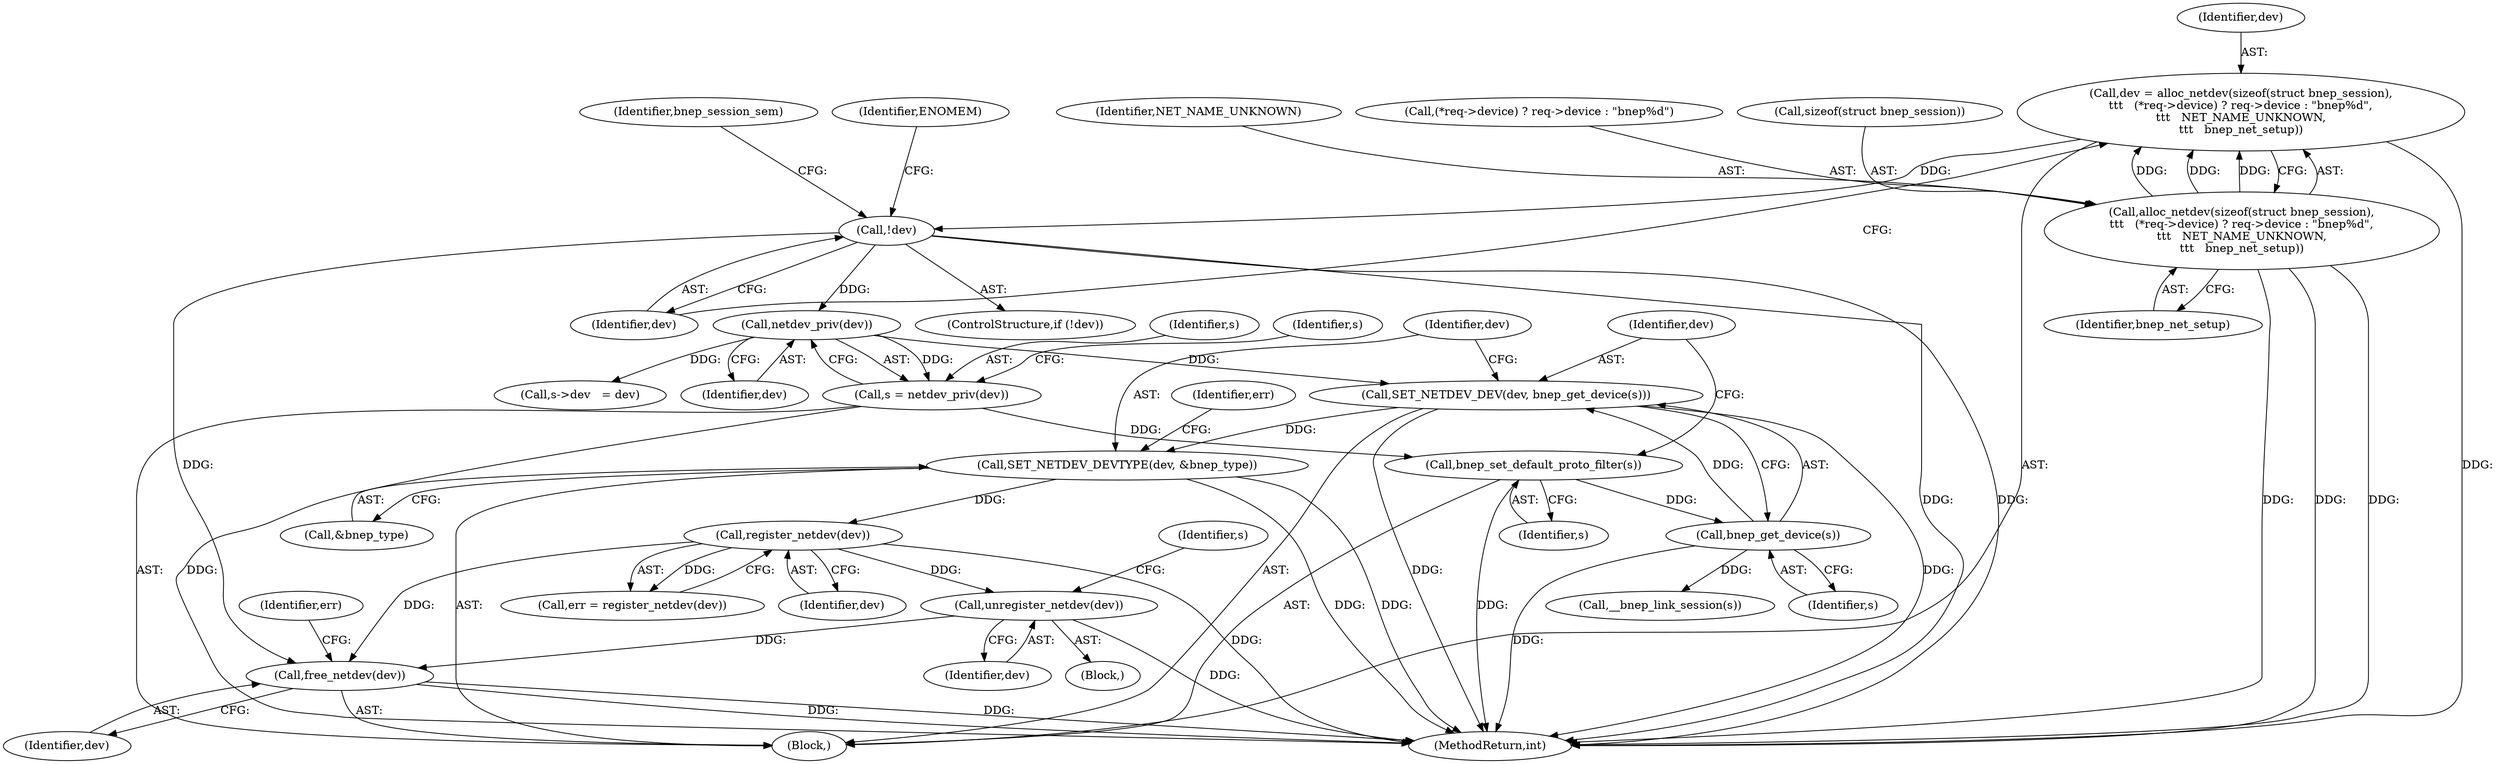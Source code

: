 digraph "0_linux_71bb99a02b32b4cc4265118e85f6035ca72923f0@API" {
"1000332" [label="(Call,free_netdev(dev))"];
"1000167" [label="(Call,!dev)"];
"1000150" [label="(Call,dev = alloc_netdev(sizeof(struct bnep_session),\n\t\t\t   (*req->device) ? req->device : \"bnep%d\",\n\t\t\t   NET_NAME_UNKNOWN,\n\t\t\t   bnep_net_setup))"];
"1000152" [label="(Call,alloc_netdev(sizeof(struct bnep_session),\n\t\t\t   (*req->device) ? req->device : \"bnep%d\",\n\t\t\t   NET_NAME_UNKNOWN,\n\t\t\t   bnep_net_setup))"];
"1000305" [label="(Call,unregister_netdev(dev))"];
"1000277" [label="(Call,register_netdev(dev))"];
"1000271" [label="(Call,SET_NETDEV_DEVTYPE(dev, &bnep_type))"];
"1000267" [label="(Call,SET_NETDEV_DEV(dev, bnep_get_device(s)))"];
"1000195" [label="(Call,netdev_priv(dev))"];
"1000269" [label="(Call,bnep_get_device(s))"];
"1000265" [label="(Call,bnep_set_default_proto_filter(s))"];
"1000193" [label="(Call,s = netdev_priv(dev))"];
"1000268" [label="(Identifier,dev)"];
"1000270" [label="(Identifier,s)"];
"1000302" [label="(Block,)"];
"1000333" [label="(Identifier,dev)"];
"1000277" [label="(Call,register_netdev(dev))"];
"1000332" [label="(Call,free_netdev(dev))"];
"1000165" [label="(Identifier,bnep_net_setup)"];
"1000193" [label="(Call,s = netdev_priv(dev))"];
"1000278" [label="(Identifier,dev)"];
"1000335" [label="(Identifier,err)"];
"1000265" [label="(Call,bnep_set_default_proto_filter(s))"];
"1000150" [label="(Call,dev = alloc_netdev(sizeof(struct bnep_session),\n\t\t\t   (*req->device) ? req->device : \"bnep%d\",\n\t\t\t   NET_NAME_UNKNOWN,\n\t\t\t   bnep_net_setup))"];
"1000282" [label="(Call,__bnep_link_session(s))"];
"1000155" [label="(Call,(*req->device) ? req->device : \"bnep%d\")"];
"1000164" [label="(Identifier,NET_NAME_UNKNOWN)"];
"1000168" [label="(Identifier,dev)"];
"1000305" [label="(Call,unregister_netdev(dev))"];
"1000306" [label="(Identifier,dev)"];
"1000271" [label="(Call,SET_NETDEV_DEVTYPE(dev, &bnep_type))"];
"1000269" [label="(Call,bnep_get_device(s))"];
"1000275" [label="(Call,err = register_netdev(dev))"];
"1000152" [label="(Call,alloc_netdev(sizeof(struct bnep_session),\n\t\t\t   (*req->device) ? req->device : \"bnep%d\",\n\t\t\t   NET_NAME_UNKNOWN,\n\t\t\t   bnep_net_setup))"];
"1000166" [label="(ControlStructure,if (!dev))"];
"1000273" [label="(Call,&bnep_type)"];
"1000194" [label="(Identifier,s)"];
"1000167" [label="(Call,!dev)"];
"1000108" [label="(Block,)"];
"1000195" [label="(Call,netdev_priv(dev))"];
"1000196" [label="(Identifier,dev)"];
"1000174" [label="(Identifier,bnep_session_sem)"];
"1000276" [label="(Identifier,err)"];
"1000225" [label="(Call,s->dev   = dev)"];
"1000308" [label="(Identifier,s)"];
"1000267" [label="(Call,SET_NETDEV_DEV(dev, bnep_get_device(s)))"];
"1000153" [label="(Call,sizeof(struct bnep_session))"];
"1000171" [label="(Identifier,ENOMEM)"];
"1000151" [label="(Identifier,dev)"];
"1000272" [label="(Identifier,dev)"];
"1000200" [label="(Identifier,s)"];
"1000336" [label="(MethodReturn,int)"];
"1000266" [label="(Identifier,s)"];
"1000332" -> "1000108"  [label="AST: "];
"1000332" -> "1000333"  [label="CFG: "];
"1000333" -> "1000332"  [label="AST: "];
"1000335" -> "1000332"  [label="CFG: "];
"1000332" -> "1000336"  [label="DDG: "];
"1000332" -> "1000336"  [label="DDG: "];
"1000167" -> "1000332"  [label="DDG: "];
"1000305" -> "1000332"  [label="DDG: "];
"1000277" -> "1000332"  [label="DDG: "];
"1000167" -> "1000166"  [label="AST: "];
"1000167" -> "1000168"  [label="CFG: "];
"1000168" -> "1000167"  [label="AST: "];
"1000171" -> "1000167"  [label="CFG: "];
"1000174" -> "1000167"  [label="CFG: "];
"1000167" -> "1000336"  [label="DDG: "];
"1000167" -> "1000336"  [label="DDG: "];
"1000150" -> "1000167"  [label="DDG: "];
"1000167" -> "1000195"  [label="DDG: "];
"1000150" -> "1000108"  [label="AST: "];
"1000150" -> "1000152"  [label="CFG: "];
"1000151" -> "1000150"  [label="AST: "];
"1000152" -> "1000150"  [label="AST: "];
"1000168" -> "1000150"  [label="CFG: "];
"1000150" -> "1000336"  [label="DDG: "];
"1000152" -> "1000150"  [label="DDG: "];
"1000152" -> "1000150"  [label="DDG: "];
"1000152" -> "1000150"  [label="DDG: "];
"1000152" -> "1000165"  [label="CFG: "];
"1000153" -> "1000152"  [label="AST: "];
"1000155" -> "1000152"  [label="AST: "];
"1000164" -> "1000152"  [label="AST: "];
"1000165" -> "1000152"  [label="AST: "];
"1000152" -> "1000336"  [label="DDG: "];
"1000152" -> "1000336"  [label="DDG: "];
"1000152" -> "1000336"  [label="DDG: "];
"1000305" -> "1000302"  [label="AST: "];
"1000305" -> "1000306"  [label="CFG: "];
"1000306" -> "1000305"  [label="AST: "];
"1000308" -> "1000305"  [label="CFG: "];
"1000305" -> "1000336"  [label="DDG: "];
"1000277" -> "1000305"  [label="DDG: "];
"1000277" -> "1000275"  [label="AST: "];
"1000277" -> "1000278"  [label="CFG: "];
"1000278" -> "1000277"  [label="AST: "];
"1000275" -> "1000277"  [label="CFG: "];
"1000277" -> "1000336"  [label="DDG: "];
"1000277" -> "1000275"  [label="DDG: "];
"1000271" -> "1000277"  [label="DDG: "];
"1000271" -> "1000108"  [label="AST: "];
"1000271" -> "1000273"  [label="CFG: "];
"1000272" -> "1000271"  [label="AST: "];
"1000273" -> "1000271"  [label="AST: "];
"1000276" -> "1000271"  [label="CFG: "];
"1000271" -> "1000336"  [label="DDG: "];
"1000271" -> "1000336"  [label="DDG: "];
"1000267" -> "1000271"  [label="DDG: "];
"1000267" -> "1000108"  [label="AST: "];
"1000267" -> "1000269"  [label="CFG: "];
"1000268" -> "1000267"  [label="AST: "];
"1000269" -> "1000267"  [label="AST: "];
"1000272" -> "1000267"  [label="CFG: "];
"1000267" -> "1000336"  [label="DDG: "];
"1000267" -> "1000336"  [label="DDG: "];
"1000195" -> "1000267"  [label="DDG: "];
"1000269" -> "1000267"  [label="DDG: "];
"1000195" -> "1000193"  [label="AST: "];
"1000195" -> "1000196"  [label="CFG: "];
"1000196" -> "1000195"  [label="AST: "];
"1000193" -> "1000195"  [label="CFG: "];
"1000195" -> "1000193"  [label="DDG: "];
"1000195" -> "1000225"  [label="DDG: "];
"1000269" -> "1000270"  [label="CFG: "];
"1000270" -> "1000269"  [label="AST: "];
"1000269" -> "1000336"  [label="DDG: "];
"1000265" -> "1000269"  [label="DDG: "];
"1000269" -> "1000282"  [label="DDG: "];
"1000265" -> "1000108"  [label="AST: "];
"1000265" -> "1000266"  [label="CFG: "];
"1000266" -> "1000265"  [label="AST: "];
"1000268" -> "1000265"  [label="CFG: "];
"1000265" -> "1000336"  [label="DDG: "];
"1000193" -> "1000265"  [label="DDG: "];
"1000193" -> "1000108"  [label="AST: "];
"1000194" -> "1000193"  [label="AST: "];
"1000200" -> "1000193"  [label="CFG: "];
"1000193" -> "1000336"  [label="DDG: "];
}
